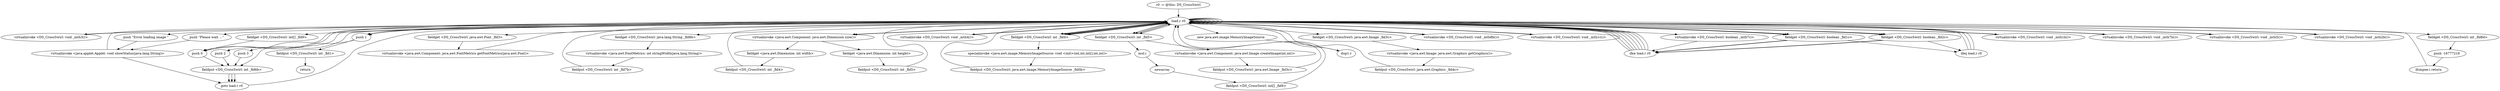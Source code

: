 digraph "" {
    "r0 := @this: DS_CrossSwirl"
    "load.r r0"
    "r0 := @this: DS_CrossSwirl"->"load.r r0";
    "virtualinvoke <DS_CrossSwirl: void _mth3()>"
    "load.r r0"->"virtualinvoke <DS_CrossSwirl: void _mth3()>";
    "virtualinvoke <DS_CrossSwirl: void _mth3()>"->"load.r r0";
    "push \"Please wait ...\""
    "load.r r0"->"push \"Please wait ...\"";
    "virtualinvoke <java.applet.Applet: void showStatus(java.lang.String)>"
    "push \"Please wait ...\""->"virtualinvoke <java.applet.Applet: void showStatus(java.lang.String)>";
    "virtualinvoke <java.applet.Applet: void showStatus(java.lang.String)>"->"load.r r0";
    "load.r r0"->"load.r r0";
    "load.r r0"->"load.r r0";
    "fieldget <DS_CrossSwirl: java.awt.Font _fld3>"
    "load.r r0"->"fieldget <DS_CrossSwirl: java.awt.Font _fld3>";
    "virtualinvoke <java.awt.Component: java.awt.FontMetrics getFontMetrics(java.awt.Font)>"
    "fieldget <DS_CrossSwirl: java.awt.Font _fld3>"->"virtualinvoke <java.awt.Component: java.awt.FontMetrics getFontMetrics(java.awt.Font)>";
    "virtualinvoke <java.awt.Component: java.awt.FontMetrics getFontMetrics(java.awt.Font)>"->"load.r r0";
    "fieldget <DS_CrossSwirl: java.lang.String _fld8b>"
    "load.r r0"->"fieldget <DS_CrossSwirl: java.lang.String _fld8b>";
    "virtualinvoke <java.awt.FontMetrics: int stringWidth(java.lang.String)>"
    "fieldget <DS_CrossSwirl: java.lang.String _fld8b>"->"virtualinvoke <java.awt.FontMetrics: int stringWidth(java.lang.String)>";
    "fieldput <DS_CrossSwirl: int _fld7b>"
    "virtualinvoke <java.awt.FontMetrics: int stringWidth(java.lang.String)>"->"fieldput <DS_CrossSwirl: int _fld7b>";
    "fieldput <DS_CrossSwirl: int _fld7b>"->"load.r r0";
    "load.r r0"->"load.r r0";
    "virtualinvoke <java.awt.Component: java.awt.Dimension size()>"
    "load.r r0"->"virtualinvoke <java.awt.Component: java.awt.Dimension size()>";
    "fieldget <java.awt.Dimension: int width>"
    "virtualinvoke <java.awt.Component: java.awt.Dimension size()>"->"fieldget <java.awt.Dimension: int width>";
    "fieldput <DS_CrossSwirl: int _fld4>"
    "fieldget <java.awt.Dimension: int width>"->"fieldput <DS_CrossSwirl: int _fld4>";
    "fieldput <DS_CrossSwirl: int _fld4>"->"load.r r0";
    "load.r r0"->"load.r r0";
    "load.r r0"->"virtualinvoke <java.awt.Component: java.awt.Dimension size()>";
    "fieldget <java.awt.Dimension: int height>"
    "virtualinvoke <java.awt.Component: java.awt.Dimension size()>"->"fieldget <java.awt.Dimension: int height>";
    "fieldput <DS_CrossSwirl: int _fld5>"
    "fieldget <java.awt.Dimension: int height>"->"fieldput <DS_CrossSwirl: int _fld5>";
    "fieldput <DS_CrossSwirl: int _fld5>"->"load.r r0";
    "virtualinvoke <DS_CrossSwirl: void _mth4()>"
    "load.r r0"->"virtualinvoke <DS_CrossSwirl: void _mth4()>";
    "virtualinvoke <DS_CrossSwirl: void _mth4()>"->"load.r r0";
    "load.r r0"->"load.r r0";
    "fieldget <DS_CrossSwirl: int _fld4>"
    "load.r r0"->"fieldget <DS_CrossSwirl: int _fld4>";
    "fieldget <DS_CrossSwirl: int _fld4>"->"load.r r0";
    "fieldget <DS_CrossSwirl: int _fld5>"
    "load.r r0"->"fieldget <DS_CrossSwirl: int _fld5>";
    "mul.i"
    "fieldget <DS_CrossSwirl: int _fld5>"->"mul.i";
    "newarray"
    "mul.i"->"newarray";
    "fieldput <DS_CrossSwirl: int[] _fld9>"
    "newarray"->"fieldput <DS_CrossSwirl: int[] _fld9>";
    "fieldput <DS_CrossSwirl: int[] _fld9>"->"load.r r0";
    "new java.awt.image.MemoryImageSource"
    "load.r r0"->"new java.awt.image.MemoryImageSource";
    "dup1.r"
    "new java.awt.image.MemoryImageSource"->"dup1.r";
    "dup1.r"->"load.r r0";
    "load.r r0"->"fieldget <DS_CrossSwirl: int _fld4>";
    "fieldget <DS_CrossSwirl: int _fld4>"->"load.r r0";
    "load.r r0"->"fieldget <DS_CrossSwirl: int _fld5>";
    "fieldget <DS_CrossSwirl: int _fld5>"->"load.r r0";
    "fieldget <DS_CrossSwirl: int[] _fld9>"
    "load.r r0"->"fieldget <DS_CrossSwirl: int[] _fld9>";
    "push 0"
    "fieldget <DS_CrossSwirl: int[] _fld9>"->"push 0";
    "push 0"->"load.r r0";
    "load.r r0"->"fieldget <DS_CrossSwirl: int _fld4>";
    "specialinvoke <java.awt.image.MemoryImageSource: void <init>(int,int,int[],int,int)>"
    "fieldget <DS_CrossSwirl: int _fld4>"->"specialinvoke <java.awt.image.MemoryImageSource: void <init>(int,int,int[],int,int)>";
    "fieldput <DS_CrossSwirl: java.awt.image.MemoryImageSource _fld0b>"
    "specialinvoke <java.awt.image.MemoryImageSource: void <init>(int,int,int[],int,int)>"->"fieldput <DS_CrossSwirl: java.awt.image.MemoryImageSource _fld0b>";
    "fieldput <DS_CrossSwirl: java.awt.image.MemoryImageSource _fld0b>"->"load.r r0";
    "load.r r0"->"load.r r0";
    "load.r r0"->"load.r r0";
    "load.r r0"->"fieldget <DS_CrossSwirl: int _fld4>";
    "fieldget <DS_CrossSwirl: int _fld4>"->"load.r r0";
    "load.r r0"->"fieldget <DS_CrossSwirl: int _fld5>";
    "virtualinvoke <java.awt.Component: java.awt.Image createImage(int,int)>"
    "fieldget <DS_CrossSwirl: int _fld5>"->"virtualinvoke <java.awt.Component: java.awt.Image createImage(int,int)>";
    "fieldput <DS_CrossSwirl: java.awt.Image _fld3c>"
    "virtualinvoke <java.awt.Component: java.awt.Image createImage(int,int)>"->"fieldput <DS_CrossSwirl: java.awt.Image _fld3c>";
    "fieldput <DS_CrossSwirl: java.awt.Image _fld3c>"->"load.r r0";
    "load.r r0"->"load.r r0";
    "fieldget <DS_CrossSwirl: java.awt.Image _fld3c>"
    "load.r r0"->"fieldget <DS_CrossSwirl: java.awt.Image _fld3c>";
    "virtualinvoke <java.awt.Image: java.awt.Graphics getGraphics()>"
    "fieldget <DS_CrossSwirl: java.awt.Image _fld3c>"->"virtualinvoke <java.awt.Image: java.awt.Graphics getGraphics()>";
    "fieldput <DS_CrossSwirl: java.awt.Graphics _fld4c>"
    "virtualinvoke <java.awt.Image: java.awt.Graphics getGraphics()>"->"fieldput <DS_CrossSwirl: java.awt.Graphics _fld4c>";
    "fieldput <DS_CrossSwirl: java.awt.Graphics _fld4c>"->"load.r r0";
    "virtualinvoke <DS_CrossSwirl: void _mth8b()>"
    "load.r r0"->"virtualinvoke <DS_CrossSwirl: void _mth8b()>";
    "virtualinvoke <DS_CrossSwirl: void _mth8b()>"->"load.r r0";
    "virtualinvoke <DS_CrossSwirl: void _mth1c()>"
    "load.r r0"->"virtualinvoke <DS_CrossSwirl: void _mth1c()>";
    "virtualinvoke <DS_CrossSwirl: void _mth1c()>"->"load.r r0";
    "fieldget <DS_CrossSwirl: boolean _fld1c>"
    "load.r r0"->"fieldget <DS_CrossSwirl: boolean _fld1c>";
    "ifne load.r r0"
    "fieldget <DS_CrossSwirl: boolean _fld1c>"->"ifne load.r r0";
    "ifne load.r r0"->"load.r r0";
    "fieldget <DS_CrossSwirl: boolean _fld2c>"
    "load.r r0"->"fieldget <DS_CrossSwirl: boolean _fld2c>";
    "fieldget <DS_CrossSwirl: boolean _fld2c>"->"ifne load.r r0";
    "ifne load.r r0"->"load.r r0";
    "load.r r0"->"push 0";
    "fieldput <DS_CrossSwirl: int _fld6b>"
    "push 0"->"fieldput <DS_CrossSwirl: int _fld6b>";
    "goto load.r r0"
    "fieldput <DS_CrossSwirl: int _fld6b>"->"goto load.r r0";
    "goto load.r r0"->"load.r r0";
    "virtualinvoke <DS_CrossSwirl: boolean _mth7()>"
    "load.r r0"->"virtualinvoke <DS_CrossSwirl: boolean _mth7()>";
    "virtualinvoke <DS_CrossSwirl: boolean _mth7()>"->"ifne load.r r0";
    "ifne load.r r0"->"load.r r0";
    "push \"Error loading image \""
    "load.r r0"->"push \"Error loading image \"";
    "push \"Error loading image \""->"virtualinvoke <java.applet.Applet: void showStatus(java.lang.String)>";
    "virtualinvoke <java.applet.Applet: void showStatus(java.lang.String)>"->"goto load.r r0";
    "ifne load.r r0"->"load.r r0";
    "virtualinvoke <DS_CrossSwirl: void _mth1b()>"
    "load.r r0"->"virtualinvoke <DS_CrossSwirl: void _mth1b()>";
    "virtualinvoke <DS_CrossSwirl: void _mth1b()>"->"load.r r0";
    "virtualinvoke <DS_CrossSwirl: void _mth7b()>"
    "load.r r0"->"virtualinvoke <DS_CrossSwirl: void _mth7b()>";
    "virtualinvoke <DS_CrossSwirl: void _mth7b()>"->"load.r r0";
    "virtualinvoke <DS_CrossSwirl: void _mth5()>"
    "load.r r0"->"virtualinvoke <DS_CrossSwirl: void _mth5()>";
    "virtualinvoke <DS_CrossSwirl: void _mth5()>"->"load.r r0";
    "virtualinvoke <DS_CrossSwirl: void _mth2b()>"
    "load.r r0"->"virtualinvoke <DS_CrossSwirl: void _mth2b()>";
    "virtualinvoke <DS_CrossSwirl: void _mth2b()>"->"load.r r0";
    "fieldget <DS_CrossSwirl: int _fld8d>"
    "load.r r0"->"fieldget <DS_CrossSwirl: int _fld8d>";
    "push -16777216"
    "fieldget <DS_CrossSwirl: int _fld8d>"->"push -16777216";
    "ifcmpne.i return"
    "push -16777216"->"ifcmpne.i return";
    "ifcmpne.i return"->"load.r r0";
    "push 1"
    "load.r r0"->"push 1";
    "fieldput <DS_CrossSwirl: int _fld1>"
    "push 1"->"fieldput <DS_CrossSwirl: int _fld1>";
    "return"
    "fieldput <DS_CrossSwirl: int _fld1>"->"return";
    "ifne load.r r0"->"load.r r0";
    "load.r r0"->"fieldget <DS_CrossSwirl: boolean _fld1c>";
    "ifeq load.r r0"
    "fieldget <DS_CrossSwirl: boolean _fld1c>"->"ifeq load.r r0";
    "ifeq load.r r0"->"load.r r0";
    "load.r r0"->"fieldget <DS_CrossSwirl: boolean _fld2c>";
    "fieldget <DS_CrossSwirl: boolean _fld2c>"->"ifne load.r r0";
    "ifne load.r r0"->"load.r r0";
    "load.r r0"->"push 1";
    "push 1"->"fieldput <DS_CrossSwirl: int _fld6b>";
    "fieldput <DS_CrossSwirl: int _fld6b>"->"goto load.r r0";
    "ifne load.r r0"->"load.r r0";
    "load.r r0"->"fieldget <DS_CrossSwirl: boolean _fld1c>";
    "fieldget <DS_CrossSwirl: boolean _fld1c>"->"ifne load.r r0";
    "ifne load.r r0"->"load.r r0";
    "load.r r0"->"fieldget <DS_CrossSwirl: boolean _fld2c>";
    "fieldget <DS_CrossSwirl: boolean _fld2c>"->"ifeq load.r r0";
    "ifeq load.r r0"->"load.r r0";
    "push 2"
    "load.r r0"->"push 2";
    "push 2"->"fieldput <DS_CrossSwirl: int _fld6b>";
    "fieldput <DS_CrossSwirl: int _fld6b>"->"goto load.r r0";
    "ifeq load.r r0"->"load.r r0";
    "push 3"
    "load.r r0"->"push 3";
    "push 3"->"fieldput <DS_CrossSwirl: int _fld6b>";
}
